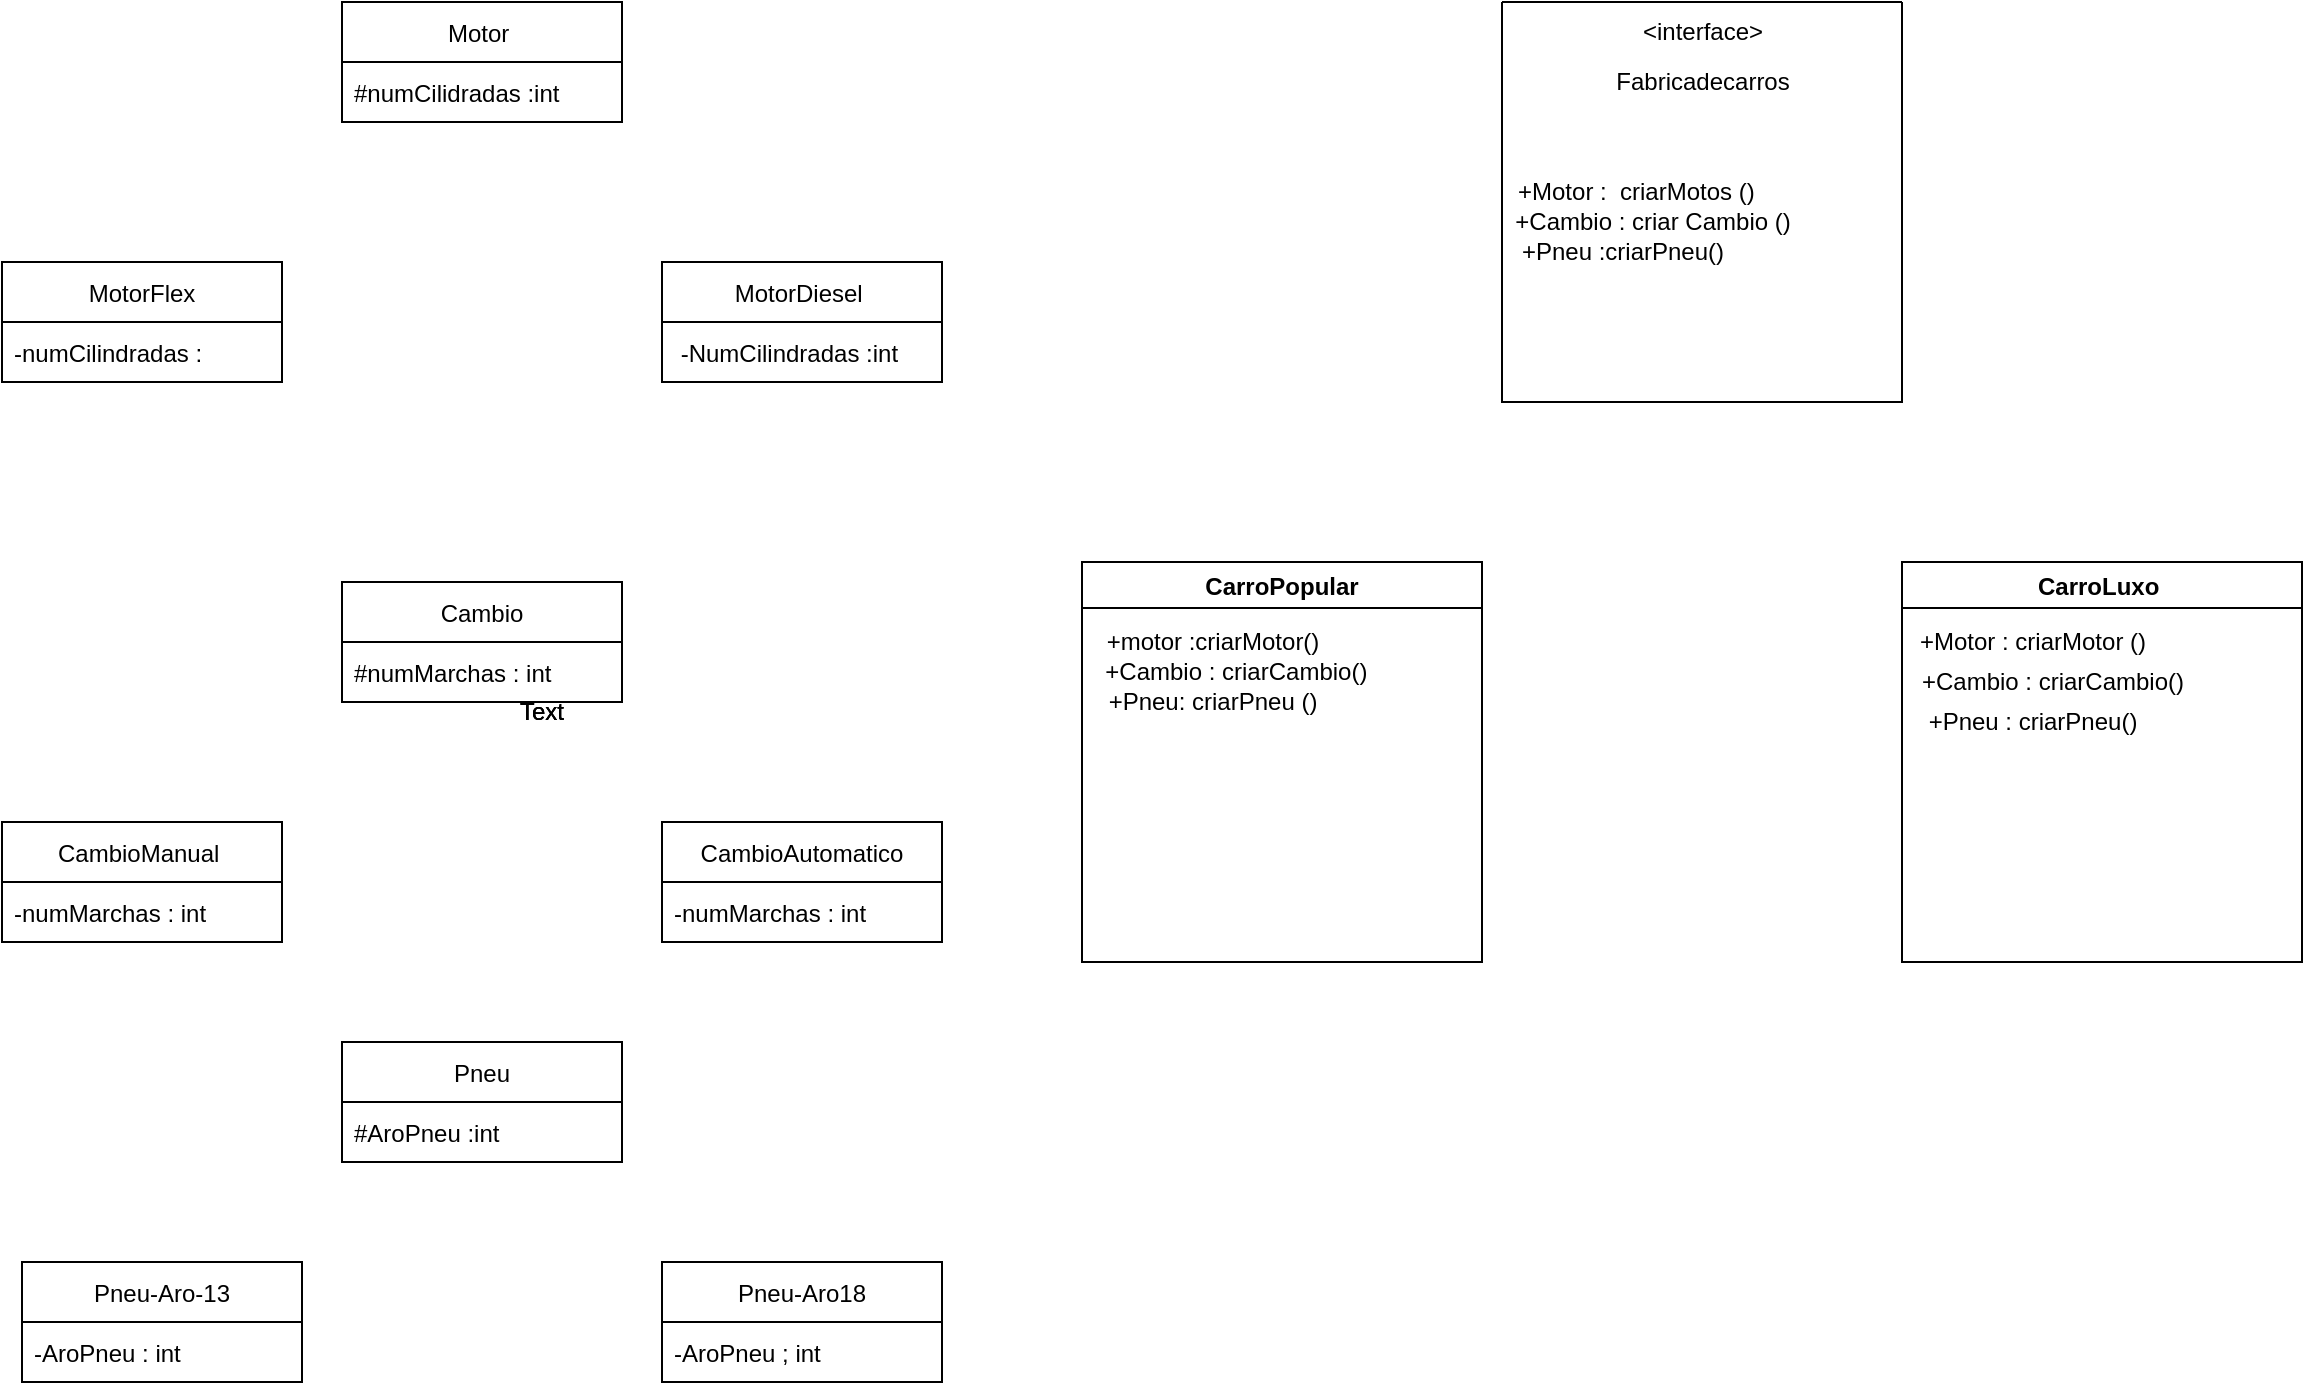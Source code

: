 <mxfile version="20.4.0" type="github">
  <diagram id="hnyBjceNm_G6Duu9VV6d" name="Página-1">
    <mxGraphModel dx="1422" dy="697" grid="1" gridSize="10" guides="1" tooltips="1" connect="1" arrows="1" fold="1" page="1" pageScale="1" pageWidth="827" pageHeight="1169" math="0" shadow="0">
      <root>
        <mxCell id="0" />
        <mxCell id="1" parent="0" />
        <mxCell id="Ly3hDI3TI9RLlP1UjIaJ-1" value="Motor " style="swimlane;fontStyle=0;childLayout=stackLayout;horizontal=1;startSize=30;horizontalStack=0;resizeParent=1;resizeParentMax=0;resizeLast=0;collapsible=1;marginBottom=0;" vertex="1" parent="1">
          <mxGeometry x="310" y="30" width="140" height="60" as="geometry" />
        </mxCell>
        <mxCell id="Ly3hDI3TI9RLlP1UjIaJ-4" value="#numCilidradas :int" style="text;strokeColor=none;fillColor=none;align=left;verticalAlign=middle;spacingLeft=4;spacingRight=4;overflow=hidden;points=[[0,0.5],[1,0.5]];portConstraint=eastwest;rotatable=0;" vertex="1" parent="Ly3hDI3TI9RLlP1UjIaJ-1">
          <mxGeometry y="30" width="140" height="30" as="geometry" />
        </mxCell>
        <mxCell id="Ly3hDI3TI9RLlP1UjIaJ-6" value="MotorFlex" style="swimlane;fontStyle=0;childLayout=stackLayout;horizontal=1;startSize=30;horizontalStack=0;resizeParent=1;resizeParentMax=0;resizeLast=0;collapsible=1;marginBottom=0;" vertex="1" parent="1">
          <mxGeometry x="140" y="160" width="140" height="60" as="geometry" />
        </mxCell>
        <mxCell id="Ly3hDI3TI9RLlP1UjIaJ-7" value="-numCilindradas :" style="text;strokeColor=none;fillColor=none;align=left;verticalAlign=middle;spacingLeft=4;spacingRight=4;overflow=hidden;points=[[0,0.5],[1,0.5]];portConstraint=eastwest;rotatable=0;" vertex="1" parent="Ly3hDI3TI9RLlP1UjIaJ-6">
          <mxGeometry y="30" width="140" height="30" as="geometry" />
        </mxCell>
        <mxCell id="Ly3hDI3TI9RLlP1UjIaJ-10" value="MotorDiesel " style="swimlane;fontStyle=0;childLayout=stackLayout;horizontal=1;startSize=30;horizontalStack=0;resizeParent=1;resizeParentMax=0;resizeLast=0;collapsible=1;marginBottom=0;" vertex="1" parent="1">
          <mxGeometry x="470" y="160" width="140" height="60" as="geometry" />
        </mxCell>
        <mxCell id="Ly3hDI3TI9RLlP1UjIaJ-11" value=" -NumCilindradas :int" style="text;strokeColor=none;fillColor=none;align=left;verticalAlign=middle;spacingLeft=4;spacingRight=4;overflow=hidden;points=[[0,0.5],[1,0.5]];portConstraint=eastwest;rotatable=0;" vertex="1" parent="Ly3hDI3TI9RLlP1UjIaJ-10">
          <mxGeometry y="30" width="140" height="30" as="geometry" />
        </mxCell>
        <mxCell id="Ly3hDI3TI9RLlP1UjIaJ-16" value="Cambio" style="swimlane;fontStyle=0;childLayout=stackLayout;horizontal=1;startSize=30;horizontalStack=0;resizeParent=1;resizeParentMax=0;resizeLast=0;collapsible=1;marginBottom=0;" vertex="1" parent="1">
          <mxGeometry x="310" y="320" width="140" height="60" as="geometry" />
        </mxCell>
        <mxCell id="Ly3hDI3TI9RLlP1UjIaJ-17" value="#numMarchas : int" style="text;strokeColor=none;fillColor=none;align=left;verticalAlign=middle;spacingLeft=4;spacingRight=4;overflow=hidden;points=[[0,0.5],[1,0.5]];portConstraint=eastwest;rotatable=0;" vertex="1" parent="Ly3hDI3TI9RLlP1UjIaJ-16">
          <mxGeometry y="30" width="140" height="30" as="geometry" />
        </mxCell>
        <mxCell id="Ly3hDI3TI9RLlP1UjIaJ-20" value="CambioManual " style="swimlane;fontStyle=0;childLayout=stackLayout;horizontal=1;startSize=30;horizontalStack=0;resizeParent=1;resizeParentMax=0;resizeLast=0;collapsible=1;marginBottom=0;" vertex="1" parent="1">
          <mxGeometry x="140" y="440" width="140" height="60" as="geometry" />
        </mxCell>
        <mxCell id="Ly3hDI3TI9RLlP1UjIaJ-21" value="-numMarchas : int " style="text;strokeColor=none;fillColor=none;align=left;verticalAlign=middle;spacingLeft=4;spacingRight=4;overflow=hidden;points=[[0,0.5],[1,0.5]];portConstraint=eastwest;rotatable=0;" vertex="1" parent="Ly3hDI3TI9RLlP1UjIaJ-20">
          <mxGeometry y="30" width="140" height="30" as="geometry" />
        </mxCell>
        <mxCell id="Ly3hDI3TI9RLlP1UjIaJ-24" value="CambioAutomatico" style="swimlane;fontStyle=0;childLayout=stackLayout;horizontal=1;startSize=30;horizontalStack=0;resizeParent=1;resizeParentMax=0;resizeLast=0;collapsible=1;marginBottom=0;" vertex="1" parent="1">
          <mxGeometry x="470" y="440" width="140" height="60" as="geometry" />
        </mxCell>
        <mxCell id="Ly3hDI3TI9RLlP1UjIaJ-25" value="-numMarchas : int " style="text;strokeColor=none;fillColor=none;align=left;verticalAlign=middle;spacingLeft=4;spacingRight=4;overflow=hidden;points=[[0,0.5],[1,0.5]];portConstraint=eastwest;rotatable=0;" vertex="1" parent="Ly3hDI3TI9RLlP1UjIaJ-24">
          <mxGeometry y="30" width="140" height="30" as="geometry" />
        </mxCell>
        <mxCell id="Ly3hDI3TI9RLlP1UjIaJ-28" value="Pneu" style="swimlane;fontStyle=0;childLayout=stackLayout;horizontal=1;startSize=30;horizontalStack=0;resizeParent=1;resizeParentMax=0;resizeLast=0;collapsible=1;marginBottom=0;" vertex="1" parent="1">
          <mxGeometry x="310" y="550" width="140" height="60" as="geometry" />
        </mxCell>
        <mxCell id="Ly3hDI3TI9RLlP1UjIaJ-29" value="#AroPneu :int " style="text;strokeColor=none;fillColor=none;align=left;verticalAlign=middle;spacingLeft=4;spacingRight=4;overflow=hidden;points=[[0,0.5],[1,0.5]];portConstraint=eastwest;rotatable=0;" vertex="1" parent="Ly3hDI3TI9RLlP1UjIaJ-28">
          <mxGeometry y="30" width="140" height="30" as="geometry" />
        </mxCell>
        <mxCell id="Ly3hDI3TI9RLlP1UjIaJ-32" value="Pneu-Aro-13" style="swimlane;fontStyle=0;childLayout=stackLayout;horizontal=1;startSize=30;horizontalStack=0;resizeParent=1;resizeParentMax=0;resizeLast=0;collapsible=1;marginBottom=0;" vertex="1" parent="1">
          <mxGeometry x="150" y="660" width="140" height="60" as="geometry" />
        </mxCell>
        <mxCell id="Ly3hDI3TI9RLlP1UjIaJ-33" value="-AroPneu : int " style="text;strokeColor=none;fillColor=none;align=left;verticalAlign=middle;spacingLeft=4;spacingRight=4;overflow=hidden;points=[[0,0.5],[1,0.5]];portConstraint=eastwest;rotatable=0;" vertex="1" parent="Ly3hDI3TI9RLlP1UjIaJ-32">
          <mxGeometry y="30" width="140" height="30" as="geometry" />
        </mxCell>
        <mxCell id="Ly3hDI3TI9RLlP1UjIaJ-36" value="Pneu-Aro18" style="swimlane;fontStyle=0;childLayout=stackLayout;horizontal=1;startSize=30;horizontalStack=0;resizeParent=1;resizeParentMax=0;resizeLast=0;collapsible=1;marginBottom=0;" vertex="1" parent="1">
          <mxGeometry x="470" y="660" width="140" height="60" as="geometry" />
        </mxCell>
        <mxCell id="Ly3hDI3TI9RLlP1UjIaJ-37" value="-AroPneu ; int " style="text;strokeColor=none;fillColor=none;align=left;verticalAlign=middle;spacingLeft=4;spacingRight=4;overflow=hidden;points=[[0,0.5],[1,0.5]];portConstraint=eastwest;rotatable=0;" vertex="1" parent="Ly3hDI3TI9RLlP1UjIaJ-36">
          <mxGeometry y="30" width="140" height="30" as="geometry" />
        </mxCell>
        <mxCell id="Ly3hDI3TI9RLlP1UjIaJ-41" value="" style="swimlane;startSize=0;" vertex="1" parent="1">
          <mxGeometry x="890" y="30" width="200" height="200" as="geometry" />
        </mxCell>
        <mxCell id="Ly3hDI3TI9RLlP1UjIaJ-44" value="&amp;lt;interface&amp;gt;" style="text;html=1;align=center;verticalAlign=middle;resizable=0;points=[];autosize=1;strokeColor=none;fillColor=none;" vertex="1" parent="Ly3hDI3TI9RLlP1UjIaJ-41">
          <mxGeometry x="60" width="80" height="30" as="geometry" />
        </mxCell>
        <mxCell id="Ly3hDI3TI9RLlP1UjIaJ-46" value="Fabricadecarros" style="text;html=1;align=center;verticalAlign=middle;resizable=0;points=[];autosize=1;strokeColor=none;fillColor=none;" vertex="1" parent="Ly3hDI3TI9RLlP1UjIaJ-41">
          <mxGeometry x="45" y="25" width="110" height="30" as="geometry" />
        </mxCell>
        <mxCell id="Ly3hDI3TI9RLlP1UjIaJ-47" value="&amp;nbsp; &amp;nbsp; &amp;nbsp; &amp;nbsp; &amp;nbsp; &amp;nbsp; &amp;nbsp; &amp;nbsp; &amp;nbsp; &amp;nbsp; &amp;nbsp; +Motor :&amp;nbsp; criarMotos ()" style="text;html=1;align=center;verticalAlign=middle;resizable=0;points=[];autosize=1;strokeColor=none;fillColor=none;" vertex="1" parent="Ly3hDI3TI9RLlP1UjIaJ-41">
          <mxGeometry x="-80" y="80" width="220" height="30" as="geometry" />
        </mxCell>
        <mxCell id="Ly3hDI3TI9RLlP1UjIaJ-49" value="+Cambio : criar Cambio ()" style="text;html=1;align=center;verticalAlign=middle;resizable=0;points=[];autosize=1;strokeColor=none;fillColor=none;" vertex="1" parent="Ly3hDI3TI9RLlP1UjIaJ-41">
          <mxGeometry x="-5" y="95" width="160" height="30" as="geometry" />
        </mxCell>
        <mxCell id="Ly3hDI3TI9RLlP1UjIaJ-50" value="+Pneu :criarPneu()" style="text;html=1;align=center;verticalAlign=middle;resizable=0;points=[];autosize=1;strokeColor=none;fillColor=none;" vertex="1" parent="Ly3hDI3TI9RLlP1UjIaJ-41">
          <mxGeometry y="110" width="120" height="30" as="geometry" />
        </mxCell>
        <mxCell id="Ly3hDI3TI9RLlP1UjIaJ-42" value="Text" style="text;html=1;strokeColor=none;fillColor=none;align=center;verticalAlign=middle;whiteSpace=wrap;rounded=0;" vertex="1" parent="1">
          <mxGeometry x="380" y="370" width="60" height="30" as="geometry" />
        </mxCell>
        <mxCell id="Ly3hDI3TI9RLlP1UjIaJ-45" value="Text" style="text;html=1;strokeColor=none;fillColor=none;align=center;verticalAlign=middle;whiteSpace=wrap;rounded=0;" vertex="1" parent="1">
          <mxGeometry x="380" y="370" width="60" height="30" as="geometry" />
        </mxCell>
        <mxCell id="Ly3hDI3TI9RLlP1UjIaJ-48" value="Text" style="text;html=1;strokeColor=none;fillColor=none;align=center;verticalAlign=middle;whiteSpace=wrap;rounded=0;" vertex="1" parent="1">
          <mxGeometry x="380" y="370" width="60" height="30" as="geometry" />
        </mxCell>
        <mxCell id="Ly3hDI3TI9RLlP1UjIaJ-51" value="CarroPopular" style="swimlane;" vertex="1" parent="1">
          <mxGeometry x="680" y="310" width="200" height="200" as="geometry" />
        </mxCell>
        <mxCell id="Ly3hDI3TI9RLlP1UjIaJ-53" value="+motor :criarMotor()" style="text;html=1;align=center;verticalAlign=middle;resizable=0;points=[];autosize=1;strokeColor=none;fillColor=none;" vertex="1" parent="Ly3hDI3TI9RLlP1UjIaJ-51">
          <mxGeometry y="25" width="130" height="30" as="geometry" />
        </mxCell>
        <mxCell id="Ly3hDI3TI9RLlP1UjIaJ-54" value="&amp;nbsp; &amp;nbsp; &amp;nbsp; &amp;nbsp; &amp;nbsp; &amp;nbsp; &amp;nbsp; &amp;nbsp; &amp;nbsp; &amp;nbsp; &amp;nbsp; &amp;nbsp; &amp;nbsp; &amp;nbsp; +Cambio : criarCambio()" style="text;html=1;align=center;verticalAlign=middle;resizable=0;points=[];autosize=1;strokeColor=none;fillColor=none;" vertex="1" parent="Ly3hDI3TI9RLlP1UjIaJ-51">
          <mxGeometry x="-95" y="40" width="250" height="30" as="geometry" />
        </mxCell>
        <mxCell id="Ly3hDI3TI9RLlP1UjIaJ-55" value="+Pneu: criarPneu ()" style="text;html=1;align=center;verticalAlign=middle;resizable=0;points=[];autosize=1;strokeColor=none;fillColor=none;" vertex="1" parent="Ly3hDI3TI9RLlP1UjIaJ-51">
          <mxGeometry y="55" width="130" height="30" as="geometry" />
        </mxCell>
        <mxCell id="Ly3hDI3TI9RLlP1UjIaJ-52" value="CarroLuxo " style="swimlane;" vertex="1" parent="1">
          <mxGeometry x="1090" y="310" width="200" height="200" as="geometry" />
        </mxCell>
        <mxCell id="Ly3hDI3TI9RLlP1UjIaJ-56" value="&amp;nbsp; &amp;nbsp; &amp;nbsp; &amp;nbsp; &amp;nbsp; &amp;nbsp; &amp;nbsp; &amp;nbsp;+Motor : criarMotor ()" style="text;html=1;align=center;verticalAlign=middle;resizable=0;points=[];autosize=1;strokeColor=none;fillColor=none;" vertex="1" parent="Ly3hDI3TI9RLlP1UjIaJ-52">
          <mxGeometry x="-55" y="25" width="190" height="30" as="geometry" />
        </mxCell>
        <mxCell id="Ly3hDI3TI9RLlP1UjIaJ-57" value="+Cambio : criarCambio()" style="text;html=1;align=center;verticalAlign=middle;resizable=0;points=[];autosize=1;strokeColor=none;fillColor=none;" vertex="1" parent="Ly3hDI3TI9RLlP1UjIaJ-52">
          <mxGeometry y="45" width="150" height="30" as="geometry" />
        </mxCell>
        <mxCell id="Ly3hDI3TI9RLlP1UjIaJ-58" value="+Pneu : criarPneu()" style="text;html=1;align=center;verticalAlign=middle;resizable=0;points=[];autosize=1;strokeColor=none;fillColor=none;" vertex="1" parent="Ly3hDI3TI9RLlP1UjIaJ-52">
          <mxGeometry y="65" width="130" height="30" as="geometry" />
        </mxCell>
      </root>
    </mxGraphModel>
  </diagram>
</mxfile>

